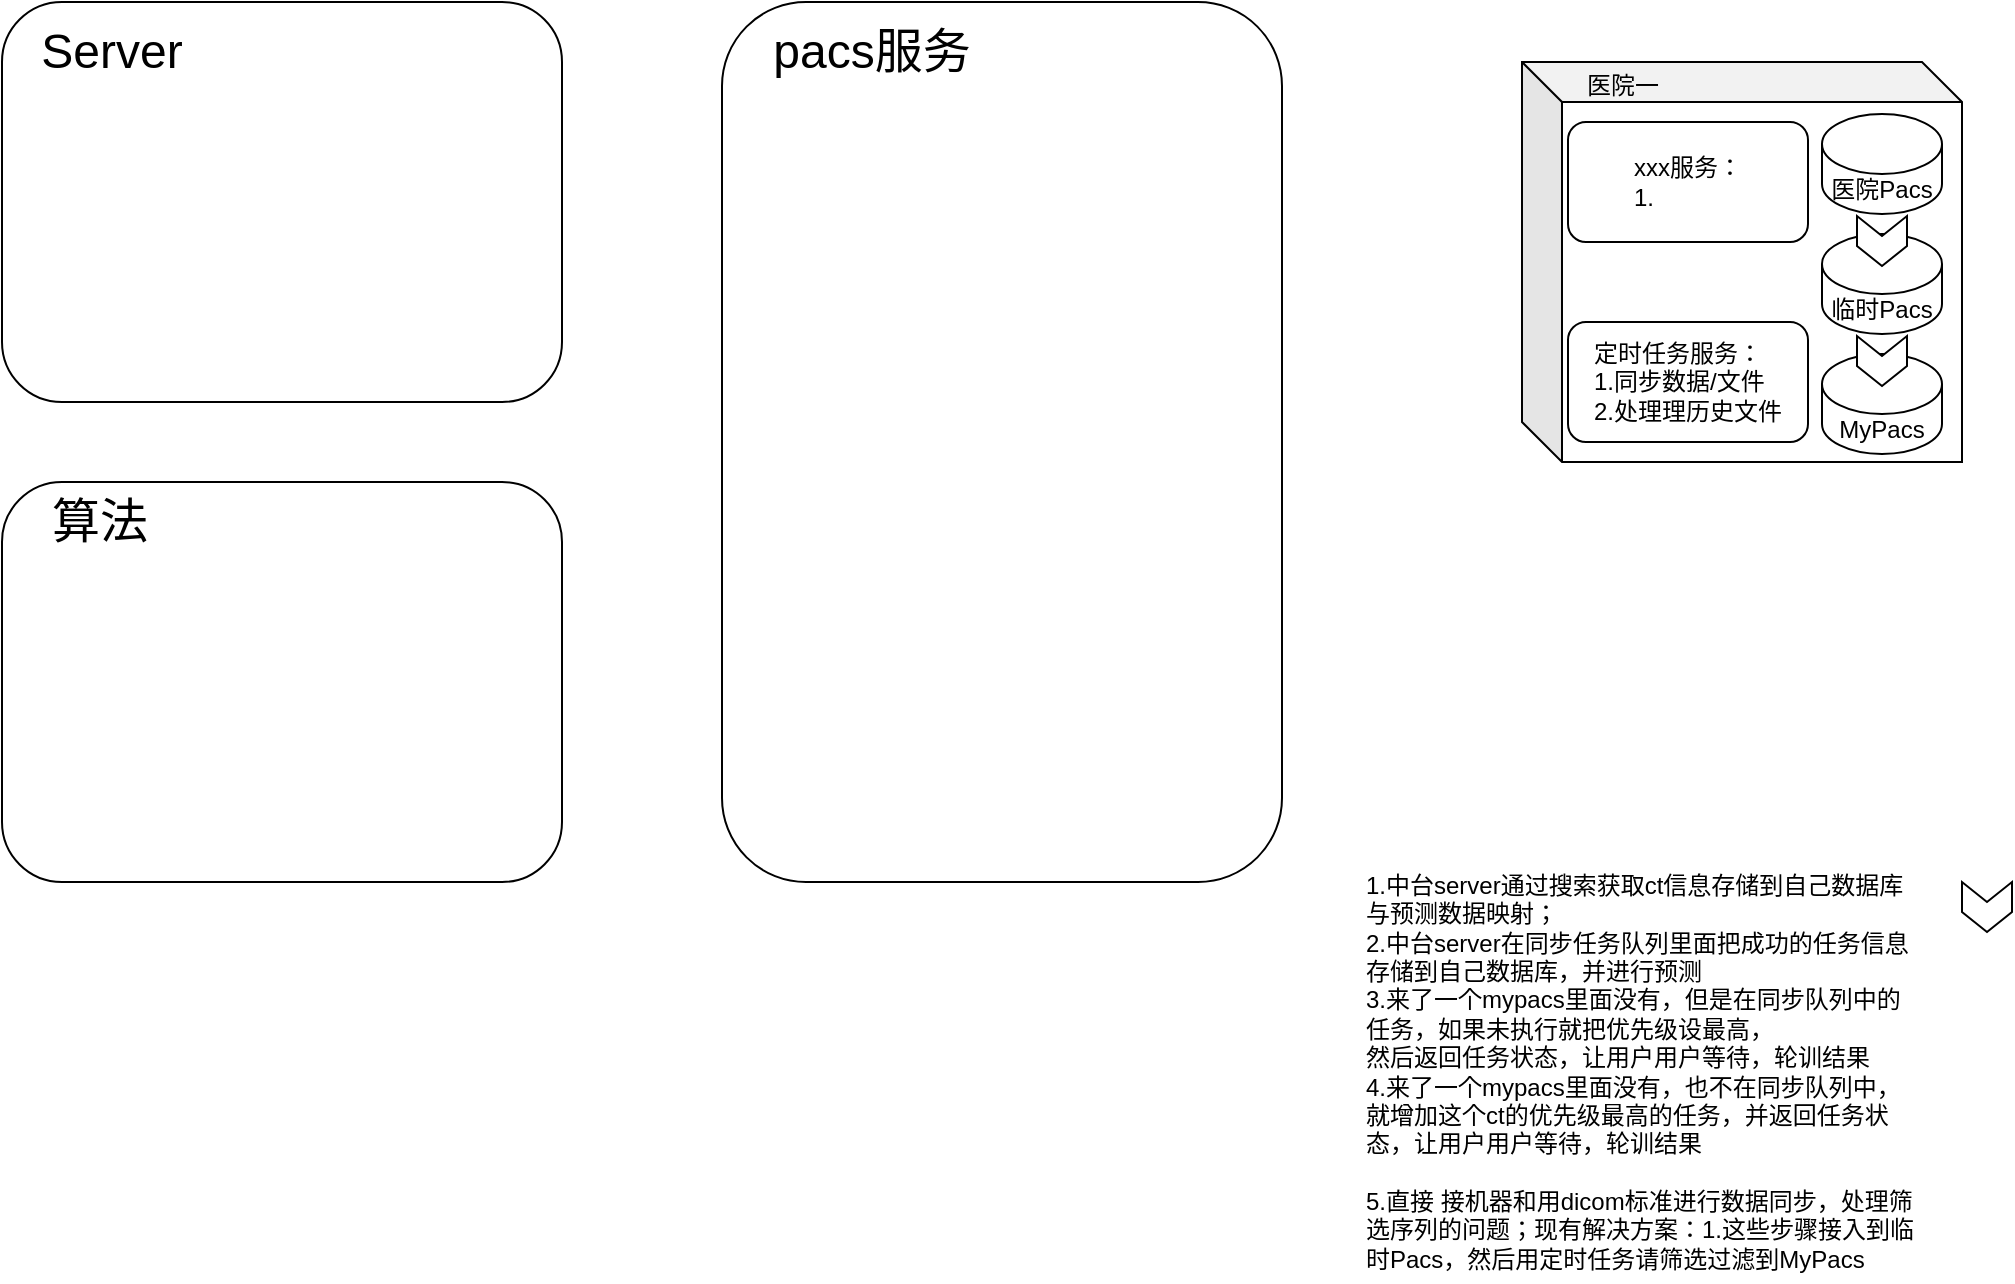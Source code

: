 <mxfile version="13.8.1" type="github">
  <diagram id="wFE0QG_FPsp0jaGvCLVb" name="Page-1">
    <mxGraphModel dx="586" dy="659" grid="1" gridSize="10" guides="1" tooltips="1" connect="1" arrows="1" fold="1" page="1" pageScale="1" pageWidth="1200" pageHeight="1600" math="0" shadow="0">
      <root>
        <mxCell id="0" />
        <mxCell id="1" parent="0" />
        <mxCell id="YJZiSt_TrKRbv5jnBTgL-6" value="" style="group" vertex="1" connectable="0" parent="1">
          <mxGeometry x="80" y="40" width="280" height="200" as="geometry" />
        </mxCell>
        <mxCell id="YJZiSt_TrKRbv5jnBTgL-1" value="" style="rounded=1;whiteSpace=wrap;html=1;" vertex="1" parent="YJZiSt_TrKRbv5jnBTgL-6">
          <mxGeometry width="280" height="200" as="geometry" />
        </mxCell>
        <mxCell id="YJZiSt_TrKRbv5jnBTgL-2" value="&lt;font style=&quot;font-size: 24px&quot;&gt;Server&lt;/font&gt;" style="text;html=1;strokeColor=none;fillColor=none;align=center;verticalAlign=middle;whiteSpace=wrap;rounded=0;" vertex="1" parent="YJZiSt_TrKRbv5jnBTgL-6">
          <mxGeometry x="20" y="10" width="70" height="30" as="geometry" />
        </mxCell>
        <mxCell id="YJZiSt_TrKRbv5jnBTgL-7" value="" style="group" vertex="1" connectable="0" parent="1">
          <mxGeometry x="80" y="280" width="280" height="200" as="geometry" />
        </mxCell>
        <mxCell id="YJZiSt_TrKRbv5jnBTgL-3" value="" style="rounded=1;whiteSpace=wrap;html=1;" vertex="1" parent="YJZiSt_TrKRbv5jnBTgL-7">
          <mxGeometry width="280" height="200" as="geometry" />
        </mxCell>
        <mxCell id="YJZiSt_TrKRbv5jnBTgL-4" value="&lt;font style=&quot;font-size: 24px&quot;&gt;算法&lt;/font&gt;" style="text;html=1;strokeColor=none;fillColor=none;align=center;verticalAlign=middle;whiteSpace=wrap;rounded=0;" vertex="1" parent="YJZiSt_TrKRbv5jnBTgL-7">
          <mxGeometry x="14" y="10" width="70" height="20" as="geometry" />
        </mxCell>
        <mxCell id="YJZiSt_TrKRbv5jnBTgL-26" value="" style="group" vertex="1" connectable="0" parent="1">
          <mxGeometry x="440" y="40" width="280" height="440" as="geometry" />
        </mxCell>
        <mxCell id="YJZiSt_TrKRbv5jnBTgL-22" value="" style="rounded=1;whiteSpace=wrap;html=1;" vertex="1" parent="YJZiSt_TrKRbv5jnBTgL-26">
          <mxGeometry width="280" height="440" as="geometry" />
        </mxCell>
        <mxCell id="YJZiSt_TrKRbv5jnBTgL-25" value="&lt;span style=&quot;font-size: 24px&quot;&gt;pacs服务&lt;/span&gt;" style="text;html=1;strokeColor=none;fillColor=none;align=center;verticalAlign=middle;whiteSpace=wrap;rounded=0;" vertex="1" parent="YJZiSt_TrKRbv5jnBTgL-26">
          <mxGeometry x="20" y="10" width="110" height="30" as="geometry" />
        </mxCell>
        <mxCell id="YJZiSt_TrKRbv5jnBTgL-27" value="" style="group" vertex="1" connectable="0" parent="1">
          <mxGeometry x="720" y="70" width="340" height="260" as="geometry" />
        </mxCell>
        <mxCell id="YJZiSt_TrKRbv5jnBTgL-16" value="" style="shape=cube;whiteSpace=wrap;html=1;boundedLbl=1;backgroundOutline=1;darkOpacity=0.05;darkOpacity2=0.1;" vertex="1" parent="YJZiSt_TrKRbv5jnBTgL-27">
          <mxGeometry x="120" width="220" height="200" as="geometry" />
        </mxCell>
        <mxCell id="YJZiSt_TrKRbv5jnBTgL-17" value="医院一" style="text;html=1;strokeColor=none;fillColor=none;align=center;verticalAlign=middle;whiteSpace=wrap;rounded=0;" vertex="1" parent="YJZiSt_TrKRbv5jnBTgL-27">
          <mxGeometry x="145.714" width="48.571" height="23.636" as="geometry" />
        </mxCell>
        <mxCell id="YJZiSt_TrKRbv5jnBTgL-28" value="医院Pacs" style="shape=cylinder3;whiteSpace=wrap;html=1;boundedLbl=1;backgroundOutline=1;size=15;" vertex="1" parent="YJZiSt_TrKRbv5jnBTgL-27">
          <mxGeometry x="270" y="26" width="60" height="50" as="geometry" />
        </mxCell>
        <mxCell id="YJZiSt_TrKRbv5jnBTgL-30" value="MyPacs" style="shape=cylinder3;whiteSpace=wrap;html=1;boundedLbl=1;backgroundOutline=1;size=15;" vertex="1" parent="YJZiSt_TrKRbv5jnBTgL-27">
          <mxGeometry x="270" y="146" width="60" height="50" as="geometry" />
        </mxCell>
        <mxCell id="YJZiSt_TrKRbv5jnBTgL-31" value="&lt;div style=&quot;text-align: left&quot;&gt;&lt;span&gt;定时任务服务：&lt;/span&gt;&lt;/div&gt;&lt;div style=&quot;text-align: left&quot;&gt;&lt;span&gt;1.同步数据/文件&lt;/span&gt;&lt;/div&gt;&lt;div style=&quot;text-align: left&quot;&gt;&lt;span&gt;2.处理理历史文件&lt;/span&gt;&lt;/div&gt;" style="rounded=1;whiteSpace=wrap;html=1;" vertex="1" parent="YJZiSt_TrKRbv5jnBTgL-27">
          <mxGeometry x="143" y="130" width="120" height="60" as="geometry" />
        </mxCell>
        <mxCell id="YJZiSt_TrKRbv5jnBTgL-32" value="临时Pacs" style="shape=cylinder3;whiteSpace=wrap;html=1;boundedLbl=1;backgroundOutline=1;size=15;" vertex="1" parent="YJZiSt_TrKRbv5jnBTgL-27">
          <mxGeometry x="270" y="86" width="60" height="50" as="geometry" />
        </mxCell>
        <mxCell id="YJZiSt_TrKRbv5jnBTgL-33" value="&lt;div style=&quot;text-align: left&quot;&gt;&lt;span&gt;xxx服务：&lt;/span&gt;&lt;/div&gt;&lt;div style=&quot;text-align: left&quot;&gt;1.&lt;/div&gt;" style="rounded=1;whiteSpace=wrap;html=1;" vertex="1" parent="YJZiSt_TrKRbv5jnBTgL-27">
          <mxGeometry x="143" y="30" width="120" height="60" as="geometry" />
        </mxCell>
        <mxCell id="YJZiSt_TrKRbv5jnBTgL-37" value="" style="html=1;shadow=0;dashed=0;align=center;verticalAlign=middle;shape=mxgraph.arrows2.arrow;dy=0;dx=10;notch=10;direction=south;" vertex="1" parent="YJZiSt_TrKRbv5jnBTgL-27">
          <mxGeometry x="287.5" y="77" width="25" height="25" as="geometry" />
        </mxCell>
        <mxCell id="YJZiSt_TrKRbv5jnBTgL-44" value="" style="html=1;shadow=0;dashed=0;align=center;verticalAlign=middle;shape=mxgraph.arrows2.arrow;dy=0;dx=10;notch=10;direction=south;" vertex="1" parent="YJZiSt_TrKRbv5jnBTgL-27">
          <mxGeometry x="287.5" y="137" width="25" height="25" as="geometry" />
        </mxCell>
        <mxCell id="YJZiSt_TrKRbv5jnBTgL-47" value="" style="html=1;shadow=0;dashed=0;align=center;verticalAlign=middle;shape=mxgraph.arrows2.arrow;dy=0;dx=10;notch=10;direction=south;" vertex="1" parent="1">
          <mxGeometry x="1060" y="480" width="25" height="25" as="geometry" />
        </mxCell>
        <mxCell id="YJZiSt_TrKRbv5jnBTgL-62" value="1.中台server通过搜索获取ct信息存储到自己数据库与预测数据映射；&lt;br&gt;2.中台server在同步任务队列里面把成功的任务信息存储到自己数据库，并进行预测&lt;br&gt;3.来了一个mypacs里面没有，但是在同步队列中的任务，如果未执行就把优先级设最高，&lt;br&gt;然后返回任务状态，让用户用户等待，轮训结果&lt;br&gt;4.来了一个mypacs里面没有，也不在同步队列中，就增加这个ct的优先级最高的任务，并返回任务状态，让用户用户等待，轮训结果&lt;br&gt;&lt;br&gt;5.直接 接机器和用dicom标准进行数据同步，处理筛选序列的问题；现有解决方案：1.这些步骤接入到临时Pacs，然后用定时任务请筛选过滤到MyPacs" style="text;html=1;strokeColor=none;fillColor=none;align=left;verticalAlign=middle;whiteSpace=wrap;rounded=0;" vertex="1" parent="1">
          <mxGeometry x="760" y="470" width="280" height="210" as="geometry" />
        </mxCell>
      </root>
    </mxGraphModel>
  </diagram>
</mxfile>
